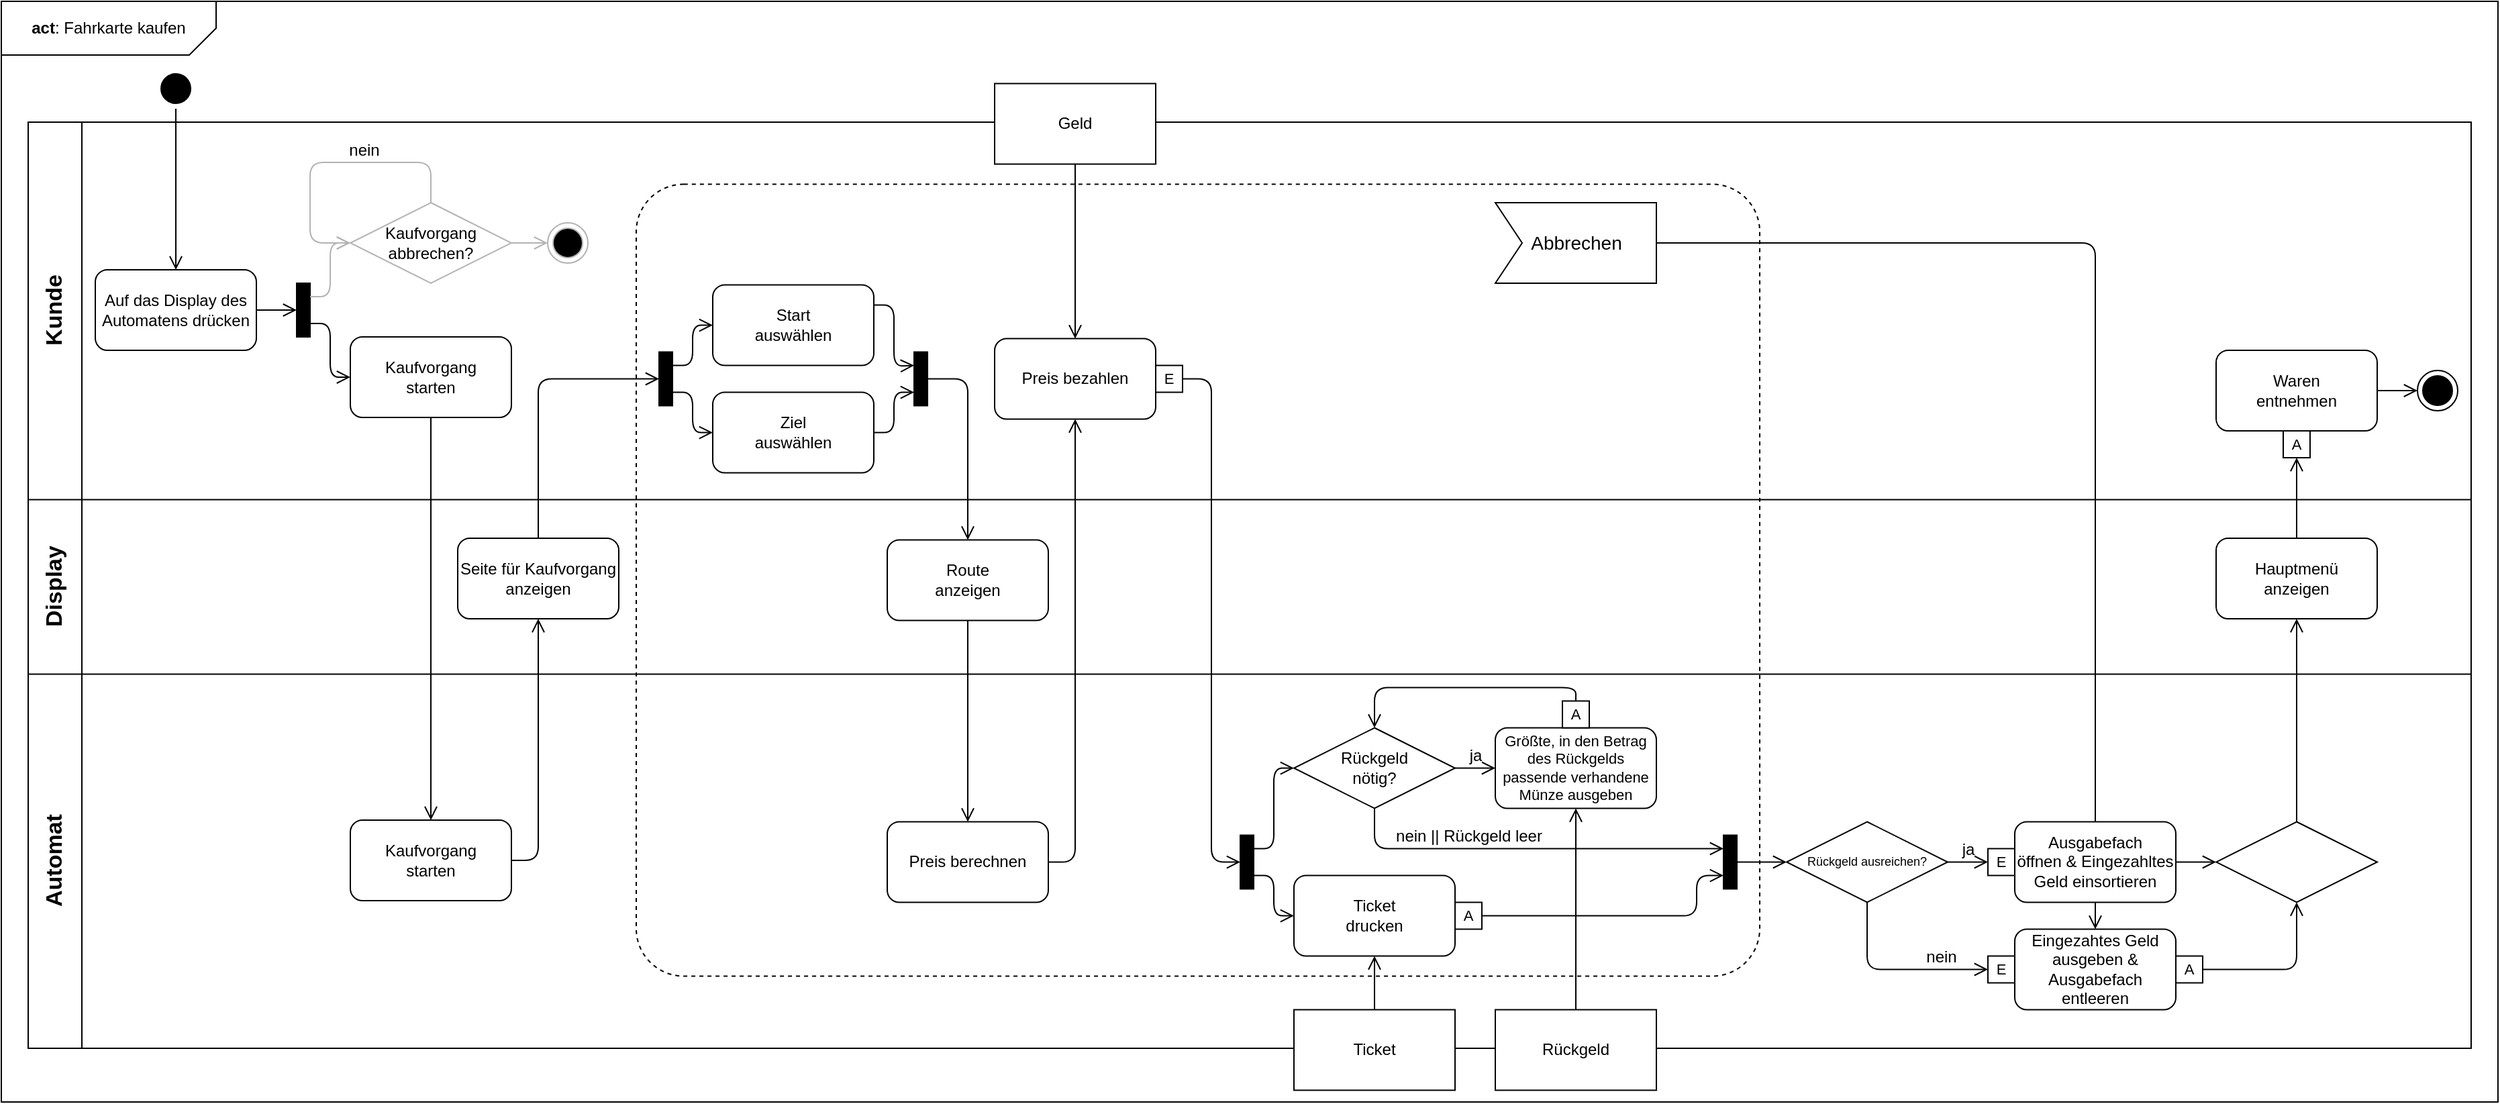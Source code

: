 <mxfile version="15.1.3" type="device"><diagram id="qV4nexifGftPxuAXYdf5" name="Seite-1"><mxGraphModel dx="2062" dy="1182" grid="1" gridSize="10" guides="1" tooltips="1" connect="1" arrows="1" fold="1" page="1" pageScale="1" pageWidth="827" pageHeight="1169" math="0" shadow="0"><root><mxCell id="0"/><mxCell id="1" parent="0"/><mxCell id="LCloJKtCXqfHK71unpaX-121" value="" style="rounded=0;whiteSpace=wrap;html=1;fontSize=8;strokeColor=#000000;fillColor=none;" vertex="1" parent="1"><mxGeometry width="1860" height="820" as="geometry"/></mxCell><mxCell id="LCloJKtCXqfHK71unpaX-8" value="" style="rounded=0;whiteSpace=wrap;html=1;" vertex="1" parent="1"><mxGeometry x="20" y="90" width="1820" height="690" as="geometry"/></mxCell><mxCell id="LCloJKtCXqfHK71unpaX-119" value="" style="rounded=0;whiteSpace=wrap;html=1;fontSize=8;strokeColor=#000000;fillColor=none;" vertex="1" parent="1"><mxGeometry x="20" y="371.25" width="1820" height="130" as="geometry"/></mxCell><mxCell id="LCloJKtCXqfHK71unpaX-133" value="" style="rounded=1;whiteSpace=wrap;html=1;sketch=0;fontSize=9;strokeColor=#000000;fillColor=none;align=center;dashed=1;arcSize=6;" vertex="1" parent="1"><mxGeometry x="473" y="136.25" width="837" height="590" as="geometry"/></mxCell><mxCell id="LCloJKtCXqfHK71unpaX-9" value="" style="endArrow=none;html=1;entryX=1;entryY=1;entryDx=0;entryDy=0;exitX=0;exitY=1;exitDx=0;exitDy=0;" edge="1" parent="1" source="LCloJKtCXqfHK71unpaX-14" target="LCloJKtCXqfHK71unpaX-12"><mxGeometry width="50" height="50" relative="1" as="geometry"><mxPoint x="330" y="400" as="sourcePoint"/><mxPoint x="380" y="350" as="targetPoint"/><Array as="points"/></mxGeometry></mxCell><mxCell id="LCloJKtCXqfHK71unpaX-12" value="Kunde" style="text;html=1;strokeColor=none;fillColor=none;align=center;verticalAlign=middle;whiteSpace=wrap;rounded=0;rotation=-90;fontSize=17;fontStyle=1" vertex="1" parent="1"><mxGeometry x="-100" y="210" width="280" height="40" as="geometry"/></mxCell><mxCell id="LCloJKtCXqfHK71unpaX-13" value="Display" style="text;html=1;strokeColor=none;fillColor=none;align=center;verticalAlign=middle;whiteSpace=wrap;rounded=0;rotation=-90;fontSize=17;fontStyle=1" vertex="1" parent="1"><mxGeometry x="-26.25" y="416.25" width="132.5" height="40" as="geometry"/></mxCell><mxCell id="LCloJKtCXqfHK71unpaX-14" value="Automat" style="text;html=1;strokeColor=none;fillColor=none;align=center;verticalAlign=middle;whiteSpace=wrap;rounded=0;rotation=-90;fontSize=17;fontStyle=1" vertex="1" parent="1"><mxGeometry x="-100" y="620" width="280" height="40" as="geometry"/></mxCell><mxCell id="LCloJKtCXqfHK71unpaX-15" value="" style="ellipse;html=1;shape=startState;fillColor=#000000;fontSize=17;" vertex="1" parent="1"><mxGeometry x="115" y="50" width="30" height="30" as="geometry"/></mxCell><mxCell id="LCloJKtCXqfHK71unpaX-16" value="" style="edgeStyle=orthogonalEdgeStyle;html=1;verticalAlign=bottom;endArrow=open;endSize=8;fontSize=17;entryX=0.5;entryY=0;entryDx=0;entryDy=0;" edge="1" source="LCloJKtCXqfHK71unpaX-15" parent="1" target="LCloJKtCXqfHK71unpaX-17"><mxGeometry relative="1" as="geometry"><mxPoint x="260" y="65" as="targetPoint"/></mxGeometry></mxCell><mxCell id="LCloJKtCXqfHK71unpaX-17" value="Auf das Display des Automatens drücken" style="rounded=1;whiteSpace=wrap;html=1;fontSize=12;strokeColor=#000000;" vertex="1" parent="1"><mxGeometry x="70" y="200" width="120" height="60" as="geometry"/></mxCell><mxCell id="LCloJKtCXqfHK71unpaX-18" value="Kaufvorgang&lt;br&gt;starten" style="rounded=1;whiteSpace=wrap;html=1;fontSize=12;strokeColor=#000000;" vertex="1" parent="1"><mxGeometry x="260" y="610" width="120" height="60" as="geometry"/></mxCell><mxCell id="LCloJKtCXqfHK71unpaX-19" value="Kaufvorgang&lt;br&gt;starten" style="rounded=1;whiteSpace=wrap;html=1;fontSize=12;strokeColor=#000000;" vertex="1" parent="1"><mxGeometry x="260" y="250" width="120" height="60" as="geometry"/></mxCell><mxCell id="LCloJKtCXqfHK71unpaX-22" value="Seite für Kaufvorgang anzeigen" style="rounded=1;whiteSpace=wrap;html=1;fontSize=12;strokeColor=#000000;" vertex="1" parent="1"><mxGeometry x="340" y="400" width="120" height="60" as="geometry"/></mxCell><mxCell id="LCloJKtCXqfHK71unpaX-25" value="" style="rounded=0;whiteSpace=wrap;html=1;fontSize=12;strokeColor=#000000;fillColor=#000000;direction=north;" vertex="1" parent="1"><mxGeometry x="220" y="210" width="10" height="40" as="geometry"/></mxCell><mxCell id="LCloJKtCXqfHK71unpaX-30" value="Kaufvorgang abbrechen?" style="rhombus;whiteSpace=wrap;html=1;fontSize=12;fillColor=none;strokeColor=#B3B3B3;" vertex="1" parent="1"><mxGeometry x="260" y="150" width="120" height="60" as="geometry"/></mxCell><mxCell id="LCloJKtCXqfHK71unpaX-31" value="" style="ellipse;html=1;shape=endState;fillColor=#000000;fontSize=12;strokeColor=#B3B3B3;" vertex="1" parent="1"><mxGeometry x="407" y="165" width="30" height="30" as="geometry"/></mxCell><mxCell id="LCloJKtCXqfHK71unpaX-40" value="" style="rounded=0;whiteSpace=wrap;html=1;fontSize=12;strokeColor=#000000;fillColor=#000000;direction=south;" vertex="1" parent="1"><mxGeometry x="490" y="261.25" width="10" height="40" as="geometry"/></mxCell><mxCell id="LCloJKtCXqfHK71unpaX-42" value="Start&lt;br&gt;auswählen" style="rounded=1;whiteSpace=wrap;html=1;fontSize=12;strokeColor=#000000;" vertex="1" parent="1"><mxGeometry x="530" y="211.25" width="120" height="60" as="geometry"/></mxCell><mxCell id="LCloJKtCXqfHK71unpaX-43" value="Ziel&lt;br&gt;auswählen" style="rounded=1;whiteSpace=wrap;html=1;fontSize=12;strokeColor=#000000;" vertex="1" parent="1"><mxGeometry x="530" y="291.25" width="120" height="60" as="geometry"/></mxCell><mxCell id="LCloJKtCXqfHK71unpaX-49" value="" style="edgeStyle=orthogonalEdgeStyle;html=1;verticalAlign=bottom;endArrow=open;endSize=8;fontSize=17;entryX=0.5;entryY=0;entryDx=0;entryDy=0;exitX=1;exitY=0.5;exitDx=0;exitDy=0;" edge="1" parent="1" source="LCloJKtCXqfHK71unpaX-17" target="LCloJKtCXqfHK71unpaX-25"><mxGeometry relative="1" as="geometry"><mxPoint x="140" y="210" as="targetPoint"/><mxPoint x="140" y="90" as="sourcePoint"/></mxGeometry></mxCell><mxCell id="LCloJKtCXqfHK71unpaX-50" value="" style="edgeStyle=orthogonalEdgeStyle;html=1;verticalAlign=bottom;endArrow=open;endSize=8;fontSize=17;entryX=0;entryY=0.5;entryDx=0;entryDy=0;exitX=0.75;exitY=1;exitDx=0;exitDy=0;strokeColor=#B3B3B3;" edge="1" parent="1" source="LCloJKtCXqfHK71unpaX-25" target="LCloJKtCXqfHK71unpaX-30"><mxGeometry relative="1" as="geometry"><mxPoint x="230" y="240" as="targetPoint"/><mxPoint x="230" y="230" as="sourcePoint"/></mxGeometry></mxCell><mxCell id="LCloJKtCXqfHK71unpaX-51" value="nein" style="edgeStyle=orthogonalEdgeStyle;html=1;verticalAlign=bottom;endArrow=open;endSize=8;fontSize=12;exitX=0.5;exitY=0;exitDx=0;exitDy=0;strokeColor=#B3B3B3;" edge="1" parent="1" source="LCloJKtCXqfHK71unpaX-30"><mxGeometry x="-0.238" relative="1" as="geometry"><mxPoint x="260" y="180" as="targetPoint"/><mxPoint x="240" y="230" as="sourcePoint"/><Array as="points"><mxPoint x="320" y="120"/><mxPoint x="230" y="120"/><mxPoint x="230" y="180"/></Array><mxPoint as="offset"/></mxGeometry></mxCell><mxCell id="LCloJKtCXqfHK71unpaX-52" value="" style="edgeStyle=orthogonalEdgeStyle;html=1;verticalAlign=bottom;endArrow=open;endSize=8;fontSize=17;entryX=0;entryY=0.5;entryDx=0;entryDy=0;exitX=0.25;exitY=1;exitDx=0;exitDy=0;" edge="1" parent="1" source="LCloJKtCXqfHK71unpaX-25" target="LCloJKtCXqfHK71unpaX-19"><mxGeometry relative="1" as="geometry"><mxPoint x="270" y="190" as="targetPoint"/><mxPoint x="240" y="230" as="sourcePoint"/></mxGeometry></mxCell><mxCell id="LCloJKtCXqfHK71unpaX-53" value="" style="edgeStyle=orthogonalEdgeStyle;html=1;verticalAlign=bottom;endArrow=open;endSize=8;fontSize=17;exitX=0.5;exitY=1;exitDx=0;exitDy=0;entryX=0.5;entryY=0;entryDx=0;entryDy=0;" edge="1" parent="1" source="LCloJKtCXqfHK71unpaX-19" target="LCloJKtCXqfHK71unpaX-18"><mxGeometry relative="1" as="geometry"><mxPoint x="890" y="580" as="targetPoint"/><mxPoint x="240" y="250" as="sourcePoint"/></mxGeometry></mxCell><mxCell id="LCloJKtCXqfHK71unpaX-54" value="" style="edgeStyle=orthogonalEdgeStyle;html=1;verticalAlign=bottom;endArrow=open;endSize=8;fontSize=17;exitX=1;exitY=0.5;exitDx=0;exitDy=0;entryX=0.5;entryY=1;entryDx=0;entryDy=0;" edge="1" parent="1" source="LCloJKtCXqfHK71unpaX-18" target="LCloJKtCXqfHK71unpaX-22"><mxGeometry relative="1" as="geometry"><mxPoint x="330" y="770" as="targetPoint"/><mxPoint x="330" y="320" as="sourcePoint"/></mxGeometry></mxCell><mxCell id="LCloJKtCXqfHK71unpaX-55" value="" style="edgeStyle=orthogonalEdgeStyle;html=1;verticalAlign=bottom;endArrow=open;endSize=8;fontSize=17;entryX=0;entryY=0.5;entryDx=0;entryDy=0;exitX=1;exitY=0.5;exitDx=0;exitDy=0;strokeColor=#B3B3B3;" edge="1" parent="1" source="LCloJKtCXqfHK71unpaX-30" target="LCloJKtCXqfHK71unpaX-31"><mxGeometry relative="1" as="geometry"><mxPoint x="270" y="190" as="targetPoint"/><mxPoint x="240" y="230" as="sourcePoint"/></mxGeometry></mxCell><mxCell id="LCloJKtCXqfHK71unpaX-56" value="" style="edgeStyle=orthogonalEdgeStyle;html=1;verticalAlign=bottom;endArrow=open;endSize=8;fontSize=17;entryX=0.5;entryY=1;entryDx=0;entryDy=0;exitX=0.5;exitY=0;exitDx=0;exitDy=0;" edge="1" parent="1" source="LCloJKtCXqfHK71unpaX-22" target="LCloJKtCXqfHK71unpaX-40"><mxGeometry relative="1" as="geometry"><mxPoint x="210" y="190" as="targetPoint"/><mxPoint x="180" y="230" as="sourcePoint"/></mxGeometry></mxCell><mxCell id="LCloJKtCXqfHK71unpaX-57" value="" style="edgeStyle=orthogonalEdgeStyle;html=1;verticalAlign=bottom;endArrow=open;endSize=8;fontSize=17;entryX=0;entryY=0.5;entryDx=0;entryDy=0;exitX=0.75;exitY=0;exitDx=0;exitDy=0;" edge="1" parent="1" source="LCloJKtCXqfHK71unpaX-40" target="LCloJKtCXqfHK71unpaX-43"><mxGeometry relative="1" as="geometry"><mxPoint x="500" y="291.25" as="targetPoint"/><mxPoint x="470" y="521.25" as="sourcePoint"/></mxGeometry></mxCell><mxCell id="LCloJKtCXqfHK71unpaX-58" value="" style="edgeStyle=orthogonalEdgeStyle;html=1;verticalAlign=bottom;endArrow=open;endSize=8;fontSize=17;entryX=0;entryY=0.5;entryDx=0;entryDy=0;exitX=0.25;exitY=0;exitDx=0;exitDy=0;" edge="1" parent="1" source="LCloJKtCXqfHK71unpaX-40" target="LCloJKtCXqfHK71unpaX-42"><mxGeometry relative="1" as="geometry"><mxPoint x="540" y="331.25" as="targetPoint"/><mxPoint x="510" y="301.25" as="sourcePoint"/></mxGeometry></mxCell><mxCell id="LCloJKtCXqfHK71unpaX-60" value="" style="rounded=0;whiteSpace=wrap;html=1;fontSize=12;strokeColor=#000000;fillColor=#000000;direction=south;" vertex="1" parent="1"><mxGeometry x="680" y="261.25" width="10" height="40" as="geometry"/></mxCell><mxCell id="LCloJKtCXqfHK71unpaX-61" value="" style="edgeStyle=orthogonalEdgeStyle;html=1;verticalAlign=bottom;endArrow=open;endSize=8;fontSize=17;entryX=0.75;entryY=1;entryDx=0;entryDy=0;exitX=1;exitY=0.5;exitDx=0;exitDy=0;" edge="1" parent="1" source="LCloJKtCXqfHK71unpaX-43" target="LCloJKtCXqfHK71unpaX-60"><mxGeometry relative="1" as="geometry"><mxPoint x="540" y="251.25" as="targetPoint"/><mxPoint x="510" y="281.25" as="sourcePoint"/></mxGeometry></mxCell><mxCell id="LCloJKtCXqfHK71unpaX-62" value="" style="edgeStyle=orthogonalEdgeStyle;html=1;verticalAlign=bottom;endArrow=open;endSize=8;fontSize=17;exitX=1;exitY=0.25;exitDx=0;exitDy=0;" edge="1" parent="1" source="LCloJKtCXqfHK71unpaX-42"><mxGeometry relative="1" as="geometry"><mxPoint x="680" y="271.25" as="targetPoint"/><mxPoint x="660" y="331.25" as="sourcePoint"/></mxGeometry></mxCell><mxCell id="LCloJKtCXqfHK71unpaX-63" value="Route&lt;br&gt;anzeigen" style="rounded=1;whiteSpace=wrap;html=1;fontSize=12;strokeColor=#000000;" vertex="1" parent="1"><mxGeometry x="660" y="401.25" width="120" height="60" as="geometry"/></mxCell><mxCell id="LCloJKtCXqfHK71unpaX-64" value="" style="edgeStyle=orthogonalEdgeStyle;html=1;verticalAlign=bottom;endArrow=open;endSize=8;fontSize=17;entryX=0.5;entryY=0;entryDx=0;entryDy=0;exitX=0.5;exitY=0;exitDx=0;exitDy=0;" edge="1" parent="1" source="LCloJKtCXqfHK71unpaX-60" target="LCloJKtCXqfHK71unpaX-63"><mxGeometry relative="1" as="geometry"><mxPoint x="500" y="291.25" as="targetPoint"/><mxPoint x="470" y="491.25" as="sourcePoint"/></mxGeometry></mxCell><mxCell id="LCloJKtCXqfHK71unpaX-66" value="Preis berechnen" style="rounded=1;whiteSpace=wrap;html=1;fontSize=12;strokeColor=#000000;" vertex="1" parent="1"><mxGeometry x="660" y="611.25" width="120" height="60" as="geometry"/></mxCell><mxCell id="LCloJKtCXqfHK71unpaX-67" value="" style="edgeStyle=orthogonalEdgeStyle;html=1;verticalAlign=bottom;endArrow=open;endSize=8;fontSize=17;entryX=0.5;entryY=0;entryDx=0;entryDy=0;exitX=0.5;exitY=1;exitDx=0;exitDy=0;" edge="1" parent="1" source="LCloJKtCXqfHK71unpaX-63" target="LCloJKtCXqfHK71unpaX-66"><mxGeometry relative="1" as="geometry"><mxPoint x="730" y="491.25" as="targetPoint"/><mxPoint x="700" y="291.25" as="sourcePoint"/></mxGeometry></mxCell><mxCell id="LCloJKtCXqfHK71unpaX-68" value="Preis bezahlen" style="rounded=1;whiteSpace=wrap;html=1;fontSize=12;strokeColor=#000000;" vertex="1" parent="1"><mxGeometry x="740" y="251.25" width="120" height="60" as="geometry"/></mxCell><mxCell id="LCloJKtCXqfHK71unpaX-69" value="" style="edgeStyle=orthogonalEdgeStyle;html=1;verticalAlign=bottom;endArrow=open;endSize=8;fontSize=17;exitX=1;exitY=0.5;exitDx=0;exitDy=0;entryX=0.5;entryY=1;entryDx=0;entryDy=0;" edge="1" parent="1" source="LCloJKtCXqfHK71unpaX-66" target="LCloJKtCXqfHK71unpaX-68"><mxGeometry relative="1" as="geometry"><mxPoint x="470" y="551.25" as="targetPoint"/><mxPoint x="440" y="801.25" as="sourcePoint"/></mxGeometry></mxCell><mxCell id="LCloJKtCXqfHK71unpaX-71" value="" style="edgeStyle=orthogonalEdgeStyle;html=1;verticalAlign=bottom;endArrow=open;endSize=8;fontSize=17;exitX=1;exitY=0.5;exitDx=0;exitDy=0;entryX=0.5;entryY=1;entryDx=0;entryDy=0;" edge="1" parent="1" source="LCloJKtCXqfHK71unpaX-86" target="LCloJKtCXqfHK71unpaX-72"><mxGeometry relative="1" as="geometry"><mxPoint x="906" y="761.25" as="targetPoint"/><mxPoint x="803" y="801.25" as="sourcePoint"/></mxGeometry></mxCell><mxCell id="LCloJKtCXqfHK71unpaX-72" value="" style="rounded=0;whiteSpace=wrap;html=1;fontSize=12;strokeColor=#000000;fillColor=#000000;direction=south;" vertex="1" parent="1"><mxGeometry x="923" y="621.25" width="10" height="40" as="geometry"/></mxCell><mxCell id="LCloJKtCXqfHK71unpaX-73" value="Rückgeld&lt;br&gt;nötig?" style="rhombus;whiteSpace=wrap;html=1;fontSize=12;strokeColor=#000000;fillColor=none;" vertex="1" parent="1"><mxGeometry x="963" y="541.25" width="120" height="60" as="geometry"/></mxCell><mxCell id="LCloJKtCXqfHK71unpaX-74" value="Ticket&lt;br&gt;drucken" style="rounded=1;whiteSpace=wrap;html=1;fontSize=12;strokeColor=#000000;" vertex="1" parent="1"><mxGeometry x="963" y="651.25" width="120" height="60" as="geometry"/></mxCell><mxCell id="LCloJKtCXqfHK71unpaX-75" value="" style="edgeStyle=orthogonalEdgeStyle;html=1;verticalAlign=bottom;endArrow=open;endSize=8;fontSize=17;entryX=0;entryY=0.5;entryDx=0;entryDy=0;exitX=0.25;exitY=0;exitDx=0;exitDy=0;" edge="1" parent="1" source="LCloJKtCXqfHK71unpaX-72" target="LCloJKtCXqfHK71unpaX-73"><mxGeometry relative="1" as="geometry"><mxPoint x="933" y="651.25" as="targetPoint"/><mxPoint x="932" y="651.25" as="sourcePoint"/></mxGeometry></mxCell><mxCell id="LCloJKtCXqfHK71unpaX-76" value="" style="edgeStyle=orthogonalEdgeStyle;html=1;verticalAlign=bottom;endArrow=open;endSize=8;fontSize=17;entryX=0;entryY=0.5;entryDx=0;entryDy=0;exitX=0.75;exitY=0;exitDx=0;exitDy=0;" edge="1" parent="1" source="LCloJKtCXqfHK71unpaX-72" target="LCloJKtCXqfHK71unpaX-74"><mxGeometry relative="1" as="geometry"><mxPoint x="973" y="691.25" as="targetPoint"/><mxPoint x="942" y="661.25" as="sourcePoint"/></mxGeometry></mxCell><mxCell id="LCloJKtCXqfHK71unpaX-77" value="Geld" style="rounded=0;whiteSpace=wrap;html=1;fontSize=12;strokeColor=#000000;" vertex="1" parent="1"><mxGeometry x="740" y="61.25" width="120" height="60" as="geometry"/></mxCell><mxCell id="LCloJKtCXqfHK71unpaX-78" value="" style="edgeStyle=orthogonalEdgeStyle;html=1;verticalAlign=bottom;endArrow=open;endSize=8;fontSize=17;exitX=0.5;exitY=1;exitDx=0;exitDy=0;entryX=0.5;entryY=0;entryDx=0;entryDy=0;" edge="1" parent="1" source="LCloJKtCXqfHK71unpaX-77" target="LCloJKtCXqfHK71unpaX-68"><mxGeometry relative="1" as="geometry"><mxPoint x="810" y="321.25" as="targetPoint"/><mxPoint x="790" y="801.25" as="sourcePoint"/></mxGeometry></mxCell><mxCell id="LCloJKtCXqfHK71unpaX-79" value="Ticket" style="rounded=0;whiteSpace=wrap;html=1;fontSize=12;strokeColor=#000000;" vertex="1" parent="1"><mxGeometry x="963" y="751.25" width="120" height="60" as="geometry"/></mxCell><mxCell id="LCloJKtCXqfHK71unpaX-80" value="" style="edgeStyle=orthogonalEdgeStyle;html=1;verticalAlign=bottom;endArrow=open;endSize=8;fontSize=17;exitX=0.5;exitY=0;exitDx=0;exitDy=0;entryX=0.5;entryY=1;entryDx=0;entryDy=0;" edge="1" parent="1" source="LCloJKtCXqfHK71unpaX-79" target="LCloJKtCXqfHK71unpaX-74"><mxGeometry relative="1" as="geometry"><mxPoint x="1023" y="711.25" as="targetPoint"/><mxPoint x="820" y="651.25" as="sourcePoint"/></mxGeometry></mxCell><mxCell id="LCloJKtCXqfHK71unpaX-81" value="Größte, in den Betrag des Rückgelds passende verhandene Münze ausgeben" style="rounded=1;whiteSpace=wrap;html=1;fontSize=11;strokeColor=#000000;" vertex="1" parent="1"><mxGeometry x="1113" y="541.25" width="120" height="60" as="geometry"/></mxCell><mxCell id="LCloJKtCXqfHK71unpaX-82" value="ja" style="edgeStyle=orthogonalEdgeStyle;html=1;verticalAlign=bottom;endArrow=open;endSize=8;fontSize=12;exitX=1;exitY=0.5;exitDx=0;exitDy=0;entryX=0;entryY=0.5;entryDx=0;entryDy=0;" edge="1" parent="1" source="LCloJKtCXqfHK71unpaX-73" target="LCloJKtCXqfHK71unpaX-81"><mxGeometry relative="1" as="geometry"><mxPoint x="840" y="171.25" as="targetPoint"/><mxPoint x="820" y="651.25" as="sourcePoint"/></mxGeometry></mxCell><mxCell id="LCloJKtCXqfHK71unpaX-83" value="" style="edgeStyle=orthogonalEdgeStyle;html=1;verticalAlign=bottom;endArrow=open;endSize=8;fontSize=17;entryX=0.5;entryY=0;entryDx=0;entryDy=0;exitX=0.5;exitY=0;exitDx=0;exitDy=0;" edge="1" parent="1" source="LCloJKtCXqfHK71unpaX-90" target="LCloJKtCXqfHK71unpaX-73"><mxGeometry relative="1" as="geometry"><mxPoint x="933" y="651.25" as="targetPoint"/><mxPoint x="900" y="141.25" as="sourcePoint"/><Array as="points"/></mxGeometry></mxCell><mxCell id="LCloJKtCXqfHK71unpaX-84" value="Rückgeld" style="rounded=0;whiteSpace=wrap;html=1;fontSize=12;strokeColor=#000000;" vertex="1" parent="1"><mxGeometry x="1113" y="751.25" width="120" height="60" as="geometry"/></mxCell><mxCell id="LCloJKtCXqfHK71unpaX-85" value="" style="edgeStyle=orthogonalEdgeStyle;html=1;verticalAlign=bottom;endArrow=open;endSize=8;fontSize=17;exitX=0.5;exitY=0;exitDx=0;exitDy=0;entryX=0.5;entryY=1;entryDx=0;entryDy=0;" edge="1" parent="1" source="LCloJKtCXqfHK71unpaX-84" target="LCloJKtCXqfHK71unpaX-81"><mxGeometry relative="1" as="geometry"><mxPoint x="1033" y="721.25" as="targetPoint"/><mxPoint x="1033" y="761.25" as="sourcePoint"/></mxGeometry></mxCell><mxCell id="LCloJKtCXqfHK71unpaX-86" value="E" style="rounded=0;whiteSpace=wrap;html=1;fontSize=11;strokeColor=#000000;fillColor=#ffffff;" vertex="1" parent="1"><mxGeometry x="860" y="271.25" width="20" height="20" as="geometry"/></mxCell><mxCell id="LCloJKtCXqfHK71unpaX-89" value="A" style="rounded=0;whiteSpace=wrap;html=1;fontSize=11;strokeColor=#000000;fillColor=#ffffff;" vertex="1" parent="1"><mxGeometry x="1083" y="671.25" width="20" height="20" as="geometry"/></mxCell><mxCell id="LCloJKtCXqfHK71unpaX-90" value="A" style="rounded=0;whiteSpace=wrap;html=1;fontSize=11;strokeColor=#000000;fillColor=#ffffff;" vertex="1" parent="1"><mxGeometry x="1163" y="521.25" width="20" height="20" as="geometry"/></mxCell><mxCell id="LCloJKtCXqfHK71unpaX-91" value="" style="rounded=0;whiteSpace=wrap;html=1;fontSize=12;strokeColor=#000000;fillColor=#000000;direction=south;" vertex="1" parent="1"><mxGeometry x="1283" y="621.25" width="10" height="40" as="geometry"/></mxCell><mxCell id="LCloJKtCXqfHK71unpaX-94" value="" style="edgeStyle=orthogonalEdgeStyle;html=1;verticalAlign=bottom;endArrow=open;endSize=8;fontSize=17;entryX=0.75;entryY=1;entryDx=0;entryDy=0;exitX=1;exitY=0.5;exitDx=0;exitDy=0;" edge="1" parent="1" source="LCloJKtCXqfHK71unpaX-89" target="LCloJKtCXqfHK71unpaX-91"><mxGeometry relative="1" as="geometry"><mxPoint x="1293" y="641.25" as="targetPoint"/><mxPoint x="1263" y="611.25" as="sourcePoint"/><Array as="points"><mxPoint x="1263" y="681.25"/><mxPoint x="1263" y="651.25"/></Array></mxGeometry></mxCell><mxCell id="LCloJKtCXqfHK71unpaX-96" value="Waren&lt;br&gt;entnehmen" style="rounded=1;whiteSpace=wrap;html=1;fontSize=12;strokeColor=#000000;" vertex="1" parent="1"><mxGeometry x="1650" y="260" width="120" height="60" as="geometry"/></mxCell><mxCell id="LCloJKtCXqfHK71unpaX-98" value="Rückgeld ausreichen?" style="rhombus;whiteSpace=wrap;html=1;fontSize=9;strokeColor=#000000;fillColor=none;" vertex="1" parent="1"><mxGeometry x="1330" y="611.25" width="120" height="60" as="geometry"/></mxCell><mxCell id="LCloJKtCXqfHK71unpaX-99" value="" style="edgeStyle=orthogonalEdgeStyle;html=1;verticalAlign=bottom;endArrow=open;endSize=8;fontSize=17;entryX=0;entryY=0.5;entryDx=0;entryDy=0;exitX=0.5;exitY=0;exitDx=0;exitDy=0;" edge="1" parent="1" source="LCloJKtCXqfHK71unpaX-91" target="LCloJKtCXqfHK71unpaX-98"><mxGeometry relative="1" as="geometry"><mxPoint x="973" y="611.25" as="targetPoint"/><mxPoint x="943" y="641.25" as="sourcePoint"/></mxGeometry></mxCell><mxCell id="LCloJKtCXqfHK71unpaX-100" value="nein || Rückgeld leer" style="edgeStyle=orthogonalEdgeStyle;html=1;verticalAlign=bottom;endArrow=open;endSize=8;fontSize=12;entryX=0.25;entryY=1;entryDx=0;entryDy=0;exitX=0.5;exitY=1;exitDx=0;exitDy=0;" edge="1" parent="1" source="LCloJKtCXqfHK71unpaX-73" target="LCloJKtCXqfHK71unpaX-91"><mxGeometry x="-0.31" relative="1" as="geometry"><mxPoint x="1293" y="661.25" as="targetPoint"/><mxPoint x="1113" y="691.25" as="sourcePoint"/><Array as="points"><mxPoint x="1023" y="631.25"/></Array><mxPoint as="offset"/></mxGeometry></mxCell><mxCell id="LCloJKtCXqfHK71unpaX-103" value="A" style="rounded=0;whiteSpace=wrap;html=1;fontSize=11;strokeColor=#000000;fillColor=#ffffff;" vertex="1" parent="1"><mxGeometry x="1700" y="320" width="20" height="20" as="geometry"/></mxCell><mxCell id="LCloJKtCXqfHK71unpaX-104" value="Eingezahtes Geld ausgeben &amp;amp; Ausgabefach entleeren" style="rounded=1;whiteSpace=wrap;html=1;fontSize=12;strokeColor=#000000;" vertex="1" parent="1"><mxGeometry x="1500" y="691.25" width="120" height="60" as="geometry"/></mxCell><mxCell id="LCloJKtCXqfHK71unpaX-105" value="nein" style="edgeStyle=orthogonalEdgeStyle;html=1;verticalAlign=bottom;endArrow=open;endSize=8;fontSize=12;exitX=0.5;exitY=1;exitDx=0;exitDy=0;entryX=0;entryY=0.5;entryDx=0;entryDy=0;" edge="1" parent="1" source="LCloJKtCXqfHK71unpaX-98" target="LCloJKtCXqfHK71unpaX-124"><mxGeometry x="0.5" relative="1" as="geometry"><mxPoint x="1360" y="901.25" as="targetPoint"/><mxPoint x="1460" y="651.25" as="sourcePoint"/><mxPoint as="offset"/></mxGeometry></mxCell><mxCell id="LCloJKtCXqfHK71unpaX-107" value="ja" style="edgeStyle=orthogonalEdgeStyle;html=1;verticalAlign=bottom;endArrow=open;endSize=8;fontSize=12;exitX=1;exitY=0.5;exitDx=0;exitDy=0;entryX=0;entryY=0.5;entryDx=0;entryDy=0;" edge="1" parent="1" source="LCloJKtCXqfHK71unpaX-98" target="LCloJKtCXqfHK71unpaX-126"><mxGeometry relative="1" as="geometry"><mxPoint x="1500" y="641.25" as="targetPoint"/><mxPoint x="1470" y="641.25" as="sourcePoint"/></mxGeometry></mxCell><mxCell id="LCloJKtCXqfHK71unpaX-112" value="" style="ellipse;html=1;shape=endState;fillColor=#000000;fontSize=12;" vertex="1" parent="1"><mxGeometry x="1800" y="275" width="30" height="30" as="geometry"/></mxCell><mxCell id="LCloJKtCXqfHK71unpaX-113" value="" style="edgeStyle=orthogonalEdgeStyle;html=1;verticalAlign=bottom;endArrow=open;endSize=8;fontSize=12;exitX=1;exitY=0.5;exitDx=0;exitDy=0;entryX=0;entryY=0.5;entryDx=0;entryDy=0;" edge="1" parent="1" target="LCloJKtCXqfHK71unpaX-112" source="LCloJKtCXqfHK71unpaX-96"><mxGeometry relative="1" as="geometry"><mxPoint x="1660" y="300" as="targetPoint"/><mxPoint x="1770" y="290" as="sourcePoint"/></mxGeometry></mxCell><mxCell id="LCloJKtCXqfHK71unpaX-114" value="Hauptmenü&lt;br&gt;anzeigen" style="rounded=1;whiteSpace=wrap;html=1;fontSize=12;strokeColor=#000000;" vertex="1" parent="1"><mxGeometry x="1650" y="400" width="120" height="60" as="geometry"/></mxCell><mxCell id="LCloJKtCXqfHK71unpaX-115" value="" style="edgeStyle=orthogonalEdgeStyle;html=1;verticalAlign=bottom;endArrow=open;endSize=8;fontSize=12;exitX=0.5;exitY=0;exitDx=0;exitDy=0;entryX=0.5;entryY=1;entryDx=0;entryDy=0;" edge="1" parent="1" source="LCloJKtCXqfHK71unpaX-134" target="LCloJKtCXqfHK71unpaX-114"><mxGeometry relative="1" as="geometry"><mxPoint x="1660" y="880" as="targetPoint"/><mxPoint x="1710" y="610" as="sourcePoint"/></mxGeometry></mxCell><mxCell id="LCloJKtCXqfHK71unpaX-116" value="&lt;br&gt;" style="edgeStyle=orthogonalEdgeStyle;html=1;verticalAlign=bottom;endArrow=open;endSize=8;fontSize=12;exitX=0.5;exitY=0;exitDx=0;exitDy=0;entryX=0.5;entryY=1;entryDx=0;entryDy=0;" edge="1" parent="1" source="LCloJKtCXqfHK71unpaX-114" target="LCloJKtCXqfHK71unpaX-103"><mxGeometry relative="1" as="geometry"><mxPoint x="1720" y="550" as="targetPoint"/><mxPoint x="1720" y="770" as="sourcePoint"/></mxGeometry></mxCell><mxCell id="LCloJKtCXqfHK71unpaX-123" value="&lt;b style=&quot;font-size: 12px;&quot;&gt;act&lt;/b&gt;: Fahrkarte kaufen" style="shape=card;whiteSpace=wrap;html=1;sketch=0;fontSize=12;strokeColor=#000000;fillColor=none;align=center;flipH=1;flipV=1;size=20;" vertex="1" parent="1"><mxGeometry width="160" height="40" as="geometry"/></mxCell><mxCell id="LCloJKtCXqfHK71unpaX-124" value="E" style="rounded=0;whiteSpace=wrap;html=1;fontSize=11;strokeColor=#000000;fillColor=#ffffff;" vertex="1" parent="1"><mxGeometry x="1480" y="711.25" width="20" height="20" as="geometry"/></mxCell><mxCell id="LCloJKtCXqfHK71unpaX-126" value="E" style="rounded=0;whiteSpace=wrap;html=1;fontSize=11;strokeColor=#000000;fillColor=#ffffff;" vertex="1" parent="1"><mxGeometry x="1480" y="631.25" width="20" height="20" as="geometry"/></mxCell><mxCell id="LCloJKtCXqfHK71unpaX-128" value="Abbrechen" style="html=1;shape=mxgraph.infographic.ribbonSimple;notch1=20;notch2=0;align=center;verticalAlign=middle;fontSize=14;fontStyle=0;flipH=0;fillColor=#FFFFFF;sketch=0;strokeColor=#000000;flipV=0;" vertex="1" parent="1"><mxGeometry x="1113" y="150" width="120" height="60" as="geometry"/></mxCell><mxCell id="LCloJKtCXqfHK71unpaX-134" value="" style="rhombus;whiteSpace=wrap;html=1;fontSize=9;strokeColor=#000000;fillColor=none;" vertex="1" parent="1"><mxGeometry x="1650" y="611.25" width="120" height="60" as="geometry"/></mxCell><mxCell id="LCloJKtCXqfHK71unpaX-137" value="" style="edgeStyle=orthogonalEdgeStyle;html=1;verticalAlign=bottom;endArrow=open;endSize=8;fontSize=12;exitX=1;exitY=0.5;exitDx=0;exitDy=0;entryX=0;entryY=0.5;entryDx=0;entryDy=0;" edge="1" parent="1" source="LCloJKtCXqfHK71unpaX-106" target="LCloJKtCXqfHK71unpaX-134"><mxGeometry x="0.5" relative="1" as="geometry"><mxPoint x="1720" y="680" as="targetPoint"/><mxPoint x="1630" y="731.25" as="sourcePoint"/><mxPoint as="offset"/></mxGeometry></mxCell><mxCell id="LCloJKtCXqfHK71unpaX-140" value="" style="edgeStyle=orthogonalEdgeStyle;html=1;verticalAlign=bottom;endArrow=open;endSize=8;fontSize=17;exitX=1;exitY=0.5;exitDx=0;exitDy=0;entryX=0.5;entryY=0;entryDx=0;entryDy=0;exitPerimeter=0;" edge="1" parent="1" source="LCloJKtCXqfHK71unpaX-128" target="LCloJKtCXqfHK71unpaX-104"><mxGeometry relative="1" as="geometry"><mxPoint x="933" y="651.25" as="targetPoint"/><mxPoint x="890" y="291.25" as="sourcePoint"/></mxGeometry></mxCell><mxCell id="LCloJKtCXqfHK71unpaX-106" value="Ausgabefach&lt;br&gt;öffnen &amp;amp; Eingezahltes Geld einsortieren" style="rounded=1;whiteSpace=wrap;html=1;fontSize=12;strokeColor=#000000;" vertex="1" parent="1"><mxGeometry x="1500" y="611.25" width="120" height="60" as="geometry"/></mxCell><mxCell id="LCloJKtCXqfHK71unpaX-142" value="A" style="rounded=0;whiteSpace=wrap;html=1;fontSize=11;strokeColor=#000000;fillColor=#ffffff;" vertex="1" parent="1"><mxGeometry x="1620" y="711.25" width="20" height="20" as="geometry"/></mxCell><mxCell id="LCloJKtCXqfHK71unpaX-143" value="" style="edgeStyle=orthogonalEdgeStyle;html=1;verticalAlign=bottom;endArrow=open;endSize=8;fontSize=12;exitX=1;exitY=0.5;exitDx=0;exitDy=0;entryX=0.5;entryY=1;entryDx=0;entryDy=0;" edge="1" parent="1" source="LCloJKtCXqfHK71unpaX-142" target="LCloJKtCXqfHK71unpaX-134"><mxGeometry x="0.5" relative="1" as="geometry"><mxPoint x="1660" y="651.25" as="targetPoint"/><mxPoint x="1630" y="651.25" as="sourcePoint"/><mxPoint as="offset"/></mxGeometry></mxCell></root></mxGraphModel></diagram></mxfile>